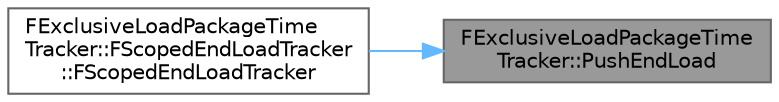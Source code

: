 digraph "FExclusiveLoadPackageTimeTracker::PushEndLoad"
{
 // INTERACTIVE_SVG=YES
 // LATEX_PDF_SIZE
  bgcolor="transparent";
  edge [fontname=Helvetica,fontsize=10,labelfontname=Helvetica,labelfontsize=10];
  node [fontname=Helvetica,fontsize=10,shape=box,height=0.2,width=0.4];
  rankdir="RL";
  Node1 [id="Node000001",label="FExclusiveLoadPackageTime\lTracker::PushEndLoad",height=0.2,width=0.4,color="gray40", fillcolor="grey60", style="filled", fontcolor="black",tooltip="Starts a time for time spent in \"EndLoad\"."];
  Node1 -> Node2 [id="edge1_Node000001_Node000002",dir="back",color="steelblue1",style="solid",tooltip=" "];
  Node2 [id="Node000002",label="FExclusiveLoadPackageTime\lTracker::FScopedEndLoadTracker\l::FScopedEndLoadTracker",height=0.2,width=0.4,color="grey40", fillcolor="white", style="filled",URL="$d2/dcf/structFExclusiveLoadPackageTimeTracker_1_1FScopedEndLoadTracker.html#a82ce7348fcb0ec9087b3d604bf0a6d24",tooltip=" "];
}
